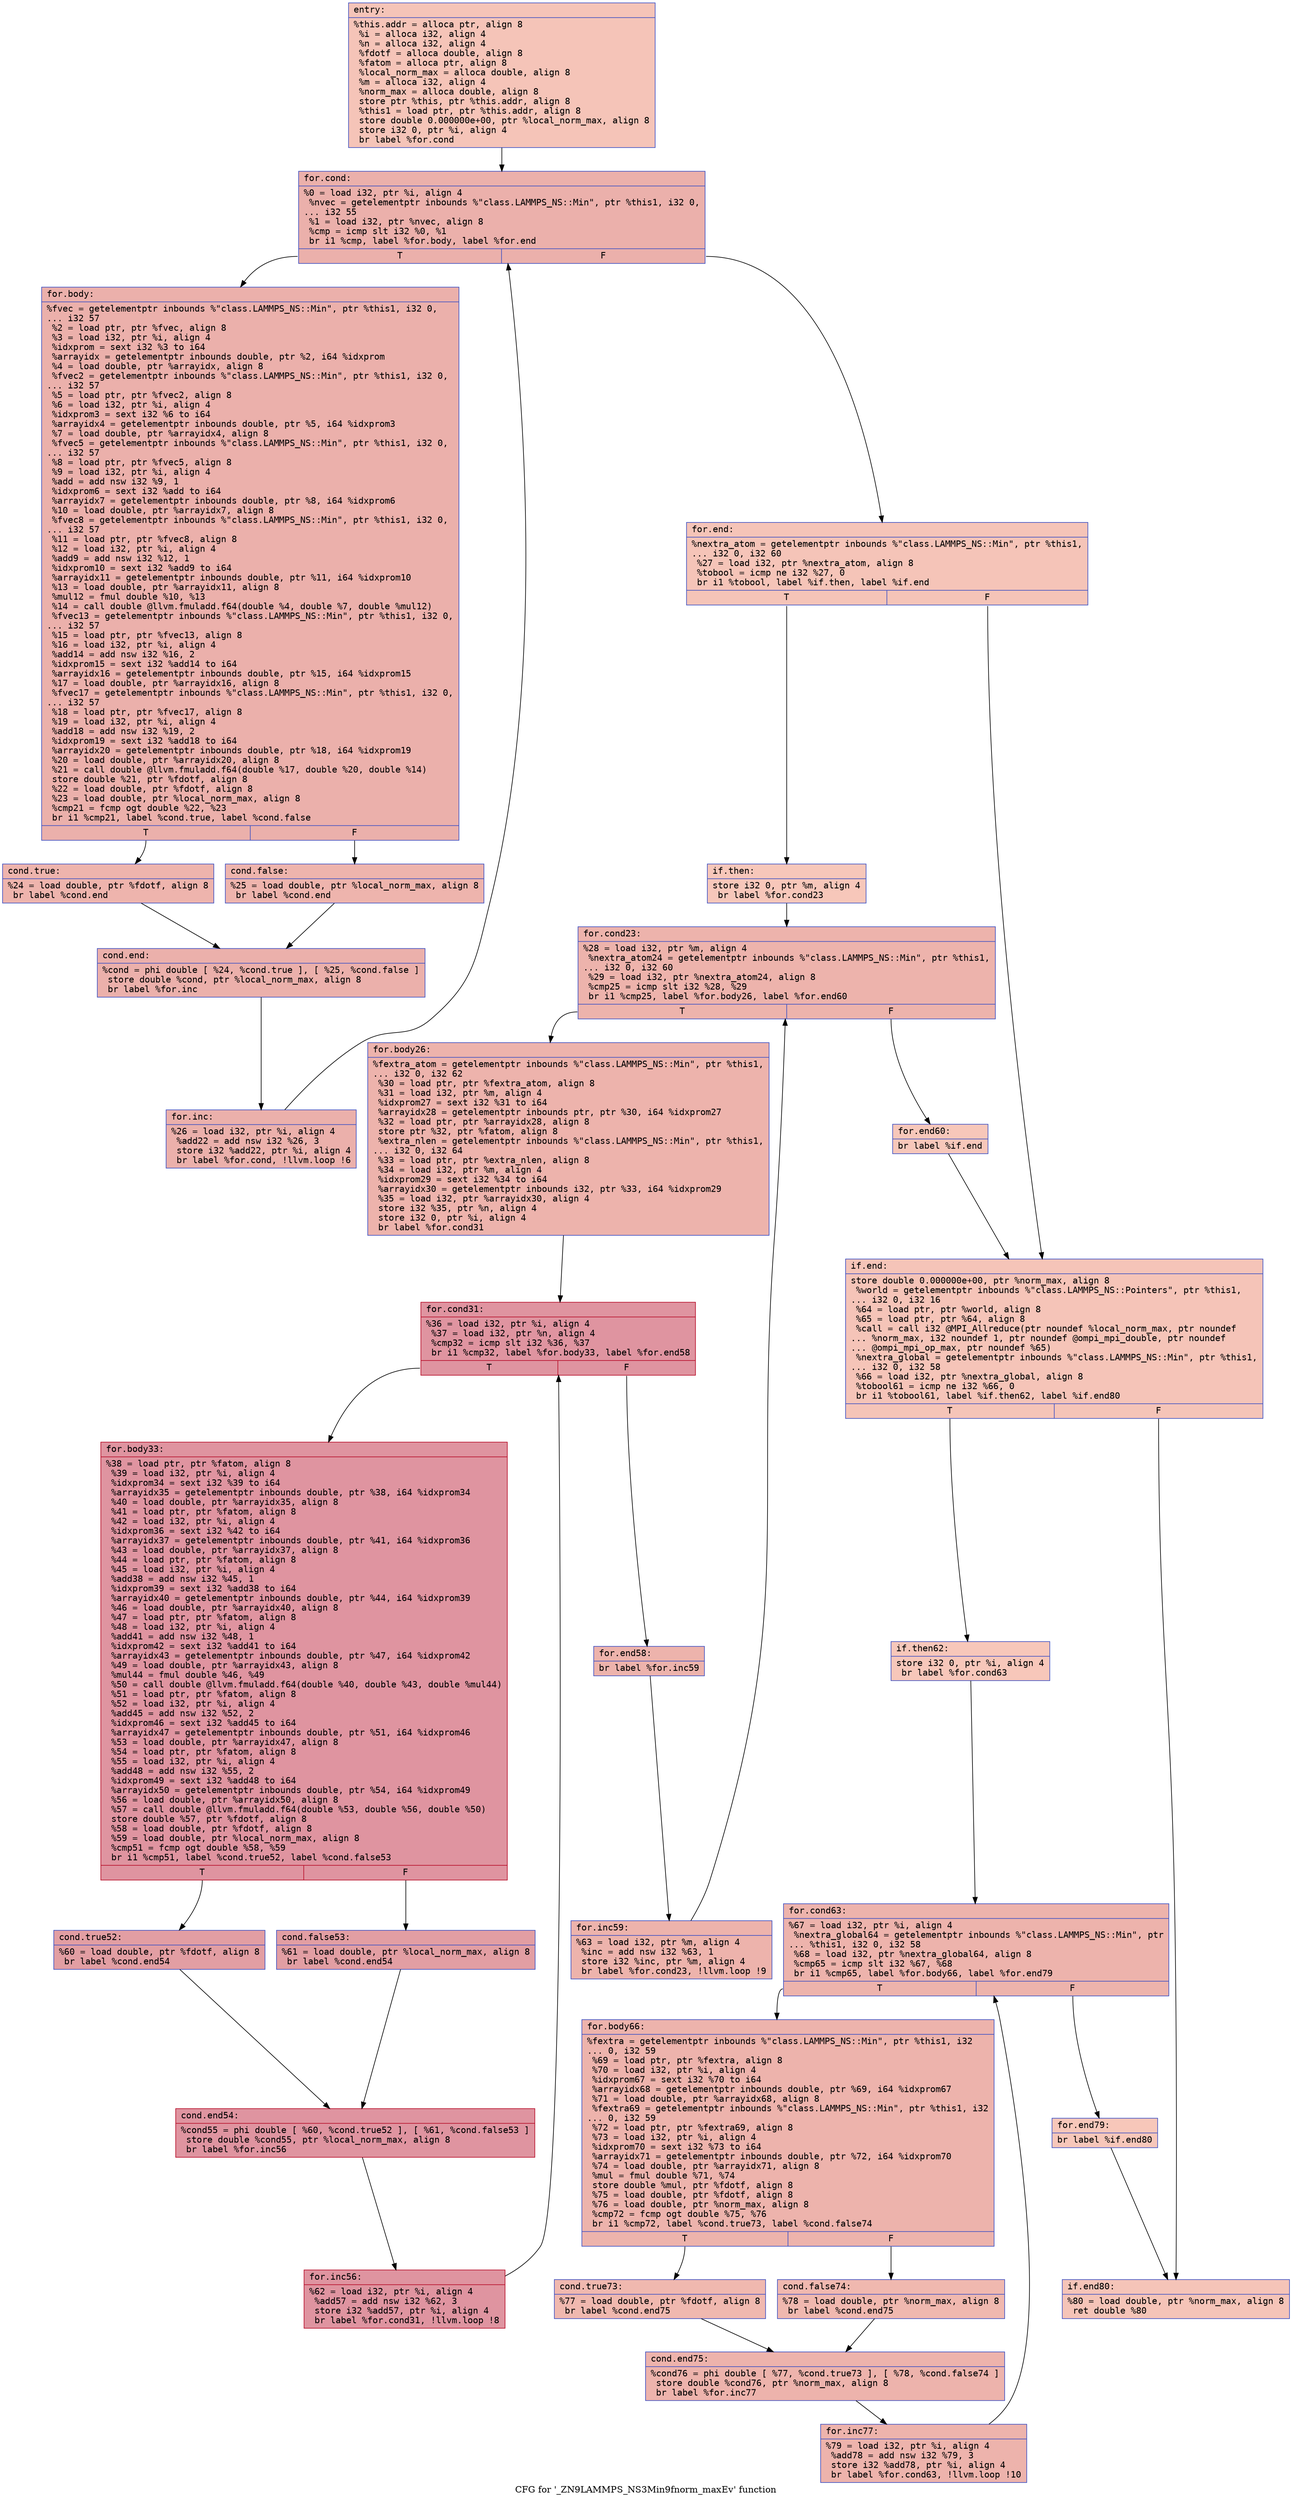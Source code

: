 digraph "CFG for '_ZN9LAMMPS_NS3Min9fnorm_maxEv' function" {
	label="CFG for '_ZN9LAMMPS_NS3Min9fnorm_maxEv' function";

	Node0x55814ac8fed0 [shape=record,color="#3d50c3ff", style=filled, fillcolor="#e97a5f70" fontname="Courier",label="{entry:\l|  %this.addr = alloca ptr, align 8\l  %i = alloca i32, align 4\l  %n = alloca i32, align 4\l  %fdotf = alloca double, align 8\l  %fatom = alloca ptr, align 8\l  %local_norm_max = alloca double, align 8\l  %m = alloca i32, align 4\l  %norm_max = alloca double, align 8\l  store ptr %this, ptr %this.addr, align 8\l  %this1 = load ptr, ptr %this.addr, align 8\l  store double 0.000000e+00, ptr %local_norm_max, align 8\l  store i32 0, ptr %i, align 4\l  br label %for.cond\l}"];
	Node0x55814ac8fed0 -> Node0x55814ac92bb0[tooltip="entry -> for.cond\nProbability 100.00%" ];
	Node0x55814ac92bb0 [shape=record,color="#3d50c3ff", style=filled, fillcolor="#d24b4070" fontname="Courier",label="{for.cond:\l|  %0 = load i32, ptr %i, align 4\l  %nvec = getelementptr inbounds %\"class.LAMMPS_NS::Min\", ptr %this1, i32 0,\l... i32 55\l  %1 = load i32, ptr %nvec, align 8\l  %cmp = icmp slt i32 %0, %1\l  br i1 %cmp, label %for.body, label %for.end\l|{<s0>T|<s1>F}}"];
	Node0x55814ac92bb0:s0 -> Node0x55814ac930d0[tooltip="for.cond -> for.body\nProbability 96.88%" ];
	Node0x55814ac92bb0:s1 -> Node0x55814ac93150[tooltip="for.cond -> for.end\nProbability 3.12%" ];
	Node0x55814ac930d0 [shape=record,color="#3d50c3ff", style=filled, fillcolor="#d24b4070" fontname="Courier",label="{for.body:\l|  %fvec = getelementptr inbounds %\"class.LAMMPS_NS::Min\", ptr %this1, i32 0,\l... i32 57\l  %2 = load ptr, ptr %fvec, align 8\l  %3 = load i32, ptr %i, align 4\l  %idxprom = sext i32 %3 to i64\l  %arrayidx = getelementptr inbounds double, ptr %2, i64 %idxprom\l  %4 = load double, ptr %arrayidx, align 8\l  %fvec2 = getelementptr inbounds %\"class.LAMMPS_NS::Min\", ptr %this1, i32 0,\l... i32 57\l  %5 = load ptr, ptr %fvec2, align 8\l  %6 = load i32, ptr %i, align 4\l  %idxprom3 = sext i32 %6 to i64\l  %arrayidx4 = getelementptr inbounds double, ptr %5, i64 %idxprom3\l  %7 = load double, ptr %arrayidx4, align 8\l  %fvec5 = getelementptr inbounds %\"class.LAMMPS_NS::Min\", ptr %this1, i32 0,\l... i32 57\l  %8 = load ptr, ptr %fvec5, align 8\l  %9 = load i32, ptr %i, align 4\l  %add = add nsw i32 %9, 1\l  %idxprom6 = sext i32 %add to i64\l  %arrayidx7 = getelementptr inbounds double, ptr %8, i64 %idxprom6\l  %10 = load double, ptr %arrayidx7, align 8\l  %fvec8 = getelementptr inbounds %\"class.LAMMPS_NS::Min\", ptr %this1, i32 0,\l... i32 57\l  %11 = load ptr, ptr %fvec8, align 8\l  %12 = load i32, ptr %i, align 4\l  %add9 = add nsw i32 %12, 1\l  %idxprom10 = sext i32 %add9 to i64\l  %arrayidx11 = getelementptr inbounds double, ptr %11, i64 %idxprom10\l  %13 = load double, ptr %arrayidx11, align 8\l  %mul12 = fmul double %10, %13\l  %14 = call double @llvm.fmuladd.f64(double %4, double %7, double %mul12)\l  %fvec13 = getelementptr inbounds %\"class.LAMMPS_NS::Min\", ptr %this1, i32 0,\l... i32 57\l  %15 = load ptr, ptr %fvec13, align 8\l  %16 = load i32, ptr %i, align 4\l  %add14 = add nsw i32 %16, 2\l  %idxprom15 = sext i32 %add14 to i64\l  %arrayidx16 = getelementptr inbounds double, ptr %15, i64 %idxprom15\l  %17 = load double, ptr %arrayidx16, align 8\l  %fvec17 = getelementptr inbounds %\"class.LAMMPS_NS::Min\", ptr %this1, i32 0,\l... i32 57\l  %18 = load ptr, ptr %fvec17, align 8\l  %19 = load i32, ptr %i, align 4\l  %add18 = add nsw i32 %19, 2\l  %idxprom19 = sext i32 %add18 to i64\l  %arrayidx20 = getelementptr inbounds double, ptr %18, i64 %idxprom19\l  %20 = load double, ptr %arrayidx20, align 8\l  %21 = call double @llvm.fmuladd.f64(double %17, double %20, double %14)\l  store double %21, ptr %fdotf, align 8\l  %22 = load double, ptr %fdotf, align 8\l  %23 = load double, ptr %local_norm_max, align 8\l  %cmp21 = fcmp ogt double %22, %23\l  br i1 %cmp21, label %cond.true, label %cond.false\l|{<s0>T|<s1>F}}"];
	Node0x55814ac930d0:s0 -> Node0x55814ac951a0[tooltip="for.body -> cond.true\nProbability 50.00%" ];
	Node0x55814ac930d0:s1 -> Node0x55814ac951f0[tooltip="for.body -> cond.false\nProbability 50.00%" ];
	Node0x55814ac951a0 [shape=record,color="#3d50c3ff", style=filled, fillcolor="#d8564670" fontname="Courier",label="{cond.true:\l|  %24 = load double, ptr %fdotf, align 8\l  br label %cond.end\l}"];
	Node0x55814ac951a0 -> Node0x55814ac95370[tooltip="cond.true -> cond.end\nProbability 100.00%" ];
	Node0x55814ac951f0 [shape=record,color="#3d50c3ff", style=filled, fillcolor="#d8564670" fontname="Courier",label="{cond.false:\l|  %25 = load double, ptr %local_norm_max, align 8\l  br label %cond.end\l}"];
	Node0x55814ac951f0 -> Node0x55814ac95370[tooltip="cond.false -> cond.end\nProbability 100.00%" ];
	Node0x55814ac95370 [shape=record,color="#3d50c3ff", style=filled, fillcolor="#d24b4070" fontname="Courier",label="{cond.end:\l|  %cond = phi double [ %24, %cond.true ], [ %25, %cond.false ]\l  store double %cond, ptr %local_norm_max, align 8\l  br label %for.inc\l}"];
	Node0x55814ac95370 -> Node0x55814ac955f0[tooltip="cond.end -> for.inc\nProbability 100.00%" ];
	Node0x55814ac955f0 [shape=record,color="#3d50c3ff", style=filled, fillcolor="#d24b4070" fontname="Courier",label="{for.inc:\l|  %26 = load i32, ptr %i, align 4\l  %add22 = add nsw i32 %26, 3\l  store i32 %add22, ptr %i, align 4\l  br label %for.cond, !llvm.loop !6\l}"];
	Node0x55814ac955f0 -> Node0x55814ac92bb0[tooltip="for.inc -> for.cond\nProbability 100.00%" ];
	Node0x55814ac93150 [shape=record,color="#3d50c3ff", style=filled, fillcolor="#e97a5f70" fontname="Courier",label="{for.end:\l|  %nextra_atom = getelementptr inbounds %\"class.LAMMPS_NS::Min\", ptr %this1,\l... i32 0, i32 60\l  %27 = load i32, ptr %nextra_atom, align 8\l  %tobool = icmp ne i32 %27, 0\l  br i1 %tobool, label %if.then, label %if.end\l|{<s0>T|<s1>F}}"];
	Node0x55814ac93150:s0 -> Node0x55814ac95c80[tooltip="for.end -> if.then\nProbability 62.50%" ];
	Node0x55814ac93150:s1 -> Node0x55814ac93d30[tooltip="for.end -> if.end\nProbability 37.50%" ];
	Node0x55814ac95c80 [shape=record,color="#3d50c3ff", style=filled, fillcolor="#ec7f6370" fontname="Courier",label="{if.then:\l|  store i32 0, ptr %m, align 4\l  br label %for.cond23\l}"];
	Node0x55814ac95c80 -> Node0x55814ac93ef0[tooltip="if.then -> for.cond23\nProbability 100.00%" ];
	Node0x55814ac93ef0 [shape=record,color="#3d50c3ff", style=filled, fillcolor="#d6524470" fontname="Courier",label="{for.cond23:\l|  %28 = load i32, ptr %m, align 4\l  %nextra_atom24 = getelementptr inbounds %\"class.LAMMPS_NS::Min\", ptr %this1,\l... i32 0, i32 60\l  %29 = load i32, ptr %nextra_atom24, align 8\l  %cmp25 = icmp slt i32 %28, %29\l  br i1 %cmp25, label %for.body26, label %for.end60\l|{<s0>T|<s1>F}}"];
	Node0x55814ac93ef0:s0 -> Node0x55814ac965b0[tooltip="for.cond23 -> for.body26\nProbability 96.88%" ];
	Node0x55814ac93ef0:s1 -> Node0x55814ac96630[tooltip="for.cond23 -> for.end60\nProbability 3.12%" ];
	Node0x55814ac965b0 [shape=record,color="#3d50c3ff", style=filled, fillcolor="#d6524470" fontname="Courier",label="{for.body26:\l|  %fextra_atom = getelementptr inbounds %\"class.LAMMPS_NS::Min\", ptr %this1,\l... i32 0, i32 62\l  %30 = load ptr, ptr %fextra_atom, align 8\l  %31 = load i32, ptr %m, align 4\l  %idxprom27 = sext i32 %31 to i64\l  %arrayidx28 = getelementptr inbounds ptr, ptr %30, i64 %idxprom27\l  %32 = load ptr, ptr %arrayidx28, align 8\l  store ptr %32, ptr %fatom, align 8\l  %extra_nlen = getelementptr inbounds %\"class.LAMMPS_NS::Min\", ptr %this1,\l... i32 0, i32 64\l  %33 = load ptr, ptr %extra_nlen, align 8\l  %34 = load i32, ptr %m, align 4\l  %idxprom29 = sext i32 %34 to i64\l  %arrayidx30 = getelementptr inbounds i32, ptr %33, i64 %idxprom29\l  %35 = load i32, ptr %arrayidx30, align 4\l  store i32 %35, ptr %n, align 4\l  store i32 0, ptr %i, align 4\l  br label %for.cond31\l}"];
	Node0x55814ac965b0 -> Node0x55814ac970f0[tooltip="for.body26 -> for.cond31\nProbability 100.00%" ];
	Node0x55814ac970f0 [shape=record,color="#b70d28ff", style=filled, fillcolor="#b70d2870" fontname="Courier",label="{for.cond31:\l|  %36 = load i32, ptr %i, align 4\l  %37 = load i32, ptr %n, align 4\l  %cmp32 = icmp slt i32 %36, %37\l  br i1 %cmp32, label %for.body33, label %for.end58\l|{<s0>T|<s1>F}}"];
	Node0x55814ac970f0:s0 -> Node0x55814ac97390[tooltip="for.cond31 -> for.body33\nProbability 96.88%" ];
	Node0x55814ac970f0:s1 -> Node0x55814ac97410[tooltip="for.cond31 -> for.end58\nProbability 3.12%" ];
	Node0x55814ac97390 [shape=record,color="#b70d28ff", style=filled, fillcolor="#b70d2870" fontname="Courier",label="{for.body33:\l|  %38 = load ptr, ptr %fatom, align 8\l  %39 = load i32, ptr %i, align 4\l  %idxprom34 = sext i32 %39 to i64\l  %arrayidx35 = getelementptr inbounds double, ptr %38, i64 %idxprom34\l  %40 = load double, ptr %arrayidx35, align 8\l  %41 = load ptr, ptr %fatom, align 8\l  %42 = load i32, ptr %i, align 4\l  %idxprom36 = sext i32 %42 to i64\l  %arrayidx37 = getelementptr inbounds double, ptr %41, i64 %idxprom36\l  %43 = load double, ptr %arrayidx37, align 8\l  %44 = load ptr, ptr %fatom, align 8\l  %45 = load i32, ptr %i, align 4\l  %add38 = add nsw i32 %45, 1\l  %idxprom39 = sext i32 %add38 to i64\l  %arrayidx40 = getelementptr inbounds double, ptr %44, i64 %idxprom39\l  %46 = load double, ptr %arrayidx40, align 8\l  %47 = load ptr, ptr %fatom, align 8\l  %48 = load i32, ptr %i, align 4\l  %add41 = add nsw i32 %48, 1\l  %idxprom42 = sext i32 %add41 to i64\l  %arrayidx43 = getelementptr inbounds double, ptr %47, i64 %idxprom42\l  %49 = load double, ptr %arrayidx43, align 8\l  %mul44 = fmul double %46, %49\l  %50 = call double @llvm.fmuladd.f64(double %40, double %43, double %mul44)\l  %51 = load ptr, ptr %fatom, align 8\l  %52 = load i32, ptr %i, align 4\l  %add45 = add nsw i32 %52, 2\l  %idxprom46 = sext i32 %add45 to i64\l  %arrayidx47 = getelementptr inbounds double, ptr %51, i64 %idxprom46\l  %53 = load double, ptr %arrayidx47, align 8\l  %54 = load ptr, ptr %fatom, align 8\l  %55 = load i32, ptr %i, align 4\l  %add48 = add nsw i32 %55, 2\l  %idxprom49 = sext i32 %add48 to i64\l  %arrayidx50 = getelementptr inbounds double, ptr %54, i64 %idxprom49\l  %56 = load double, ptr %arrayidx50, align 8\l  %57 = call double @llvm.fmuladd.f64(double %53, double %56, double %50)\l  store double %57, ptr %fdotf, align 8\l  %58 = load double, ptr %fdotf, align 8\l  %59 = load double, ptr %local_norm_max, align 8\l  %cmp51 = fcmp ogt double %58, %59\l  br i1 %cmp51, label %cond.true52, label %cond.false53\l|{<s0>T|<s1>F}}"];
	Node0x55814ac97390:s0 -> Node0x55814ac99710[tooltip="for.body33 -> cond.true52\nProbability 50.00%" ];
	Node0x55814ac97390:s1 -> Node0x55814ac99760[tooltip="for.body33 -> cond.false53\nProbability 50.00%" ];
	Node0x55814ac99710 [shape=record,color="#3d50c3ff", style=filled, fillcolor="#be242e70" fontname="Courier",label="{cond.true52:\l|  %60 = load double, ptr %fdotf, align 8\l  br label %cond.end54\l}"];
	Node0x55814ac99710 -> Node0x55814ac99940[tooltip="cond.true52 -> cond.end54\nProbability 100.00%" ];
	Node0x55814ac99760 [shape=record,color="#3d50c3ff", style=filled, fillcolor="#be242e70" fontname="Courier",label="{cond.false53:\l|  %61 = load double, ptr %local_norm_max, align 8\l  br label %cond.end54\l}"];
	Node0x55814ac99760 -> Node0x55814ac99940[tooltip="cond.false53 -> cond.end54\nProbability 100.00%" ];
	Node0x55814ac99940 [shape=record,color="#b70d28ff", style=filled, fillcolor="#b70d2870" fontname="Courier",label="{cond.end54:\l|  %cond55 = phi double [ %60, %cond.true52 ], [ %61, %cond.false53 ]\l  store double %cond55, ptr %local_norm_max, align 8\l  br label %for.inc56\l}"];
	Node0x55814ac99940 -> Node0x55814ac99bc0[tooltip="cond.end54 -> for.inc56\nProbability 100.00%" ];
	Node0x55814ac99bc0 [shape=record,color="#b70d28ff", style=filled, fillcolor="#b70d2870" fontname="Courier",label="{for.inc56:\l|  %62 = load i32, ptr %i, align 4\l  %add57 = add nsw i32 %62, 3\l  store i32 %add57, ptr %i, align 4\l  br label %for.cond31, !llvm.loop !8\l}"];
	Node0x55814ac99bc0 -> Node0x55814ac970f0[tooltip="for.inc56 -> for.cond31\nProbability 100.00%" ];
	Node0x55814ac97410 [shape=record,color="#3d50c3ff", style=filled, fillcolor="#d6524470" fontname="Courier",label="{for.end58:\l|  br label %for.inc59\l}"];
	Node0x55814ac97410 -> Node0x55814ac9a0a0[tooltip="for.end58 -> for.inc59\nProbability 100.00%" ];
	Node0x55814ac9a0a0 [shape=record,color="#3d50c3ff", style=filled, fillcolor="#d6524470" fontname="Courier",label="{for.inc59:\l|  %63 = load i32, ptr %m, align 4\l  %inc = add nsw i32 %63, 1\l  store i32 %inc, ptr %m, align 4\l  br label %for.cond23, !llvm.loop !9\l}"];
	Node0x55814ac9a0a0 -> Node0x55814ac93ef0[tooltip="for.inc59 -> for.cond23\nProbability 100.00%" ];
	Node0x55814ac96630 [shape=record,color="#3d50c3ff", style=filled, fillcolor="#ec7f6370" fontname="Courier",label="{for.end60:\l|  br label %if.end\l}"];
	Node0x55814ac96630 -> Node0x55814ac93d30[tooltip="for.end60 -> if.end\nProbability 100.00%" ];
	Node0x55814ac93d30 [shape=record,color="#3d50c3ff", style=filled, fillcolor="#e97a5f70" fontname="Courier",label="{if.end:\l|  store double 0.000000e+00, ptr %norm_max, align 8\l  %world = getelementptr inbounds %\"class.LAMMPS_NS::Pointers\", ptr %this1,\l... i32 0, i32 16\l  %64 = load ptr, ptr %world, align 8\l  %65 = load ptr, ptr %64, align 8\l  %call = call i32 @MPI_Allreduce(ptr noundef %local_norm_max, ptr noundef\l... %norm_max, i32 noundef 1, ptr noundef @ompi_mpi_double, ptr noundef\l... @ompi_mpi_op_max, ptr noundef %65)\l  %nextra_global = getelementptr inbounds %\"class.LAMMPS_NS::Min\", ptr %this1,\l... i32 0, i32 58\l  %66 = load i32, ptr %nextra_global, align 8\l  %tobool61 = icmp ne i32 %66, 0\l  br i1 %tobool61, label %if.then62, label %if.end80\l|{<s0>T|<s1>F}}"];
	Node0x55814ac93d30:s0 -> Node0x55814ac9ac10[tooltip="if.end -> if.then62\nProbability 62.50%" ];
	Node0x55814ac93d30:s1 -> Node0x55814ac9ac90[tooltip="if.end -> if.end80\nProbability 37.50%" ];
	Node0x55814ac9ac10 [shape=record,color="#3d50c3ff", style=filled, fillcolor="#ec7f6370" fontname="Courier",label="{if.then62:\l|  store i32 0, ptr %i, align 4\l  br label %for.cond63\l}"];
	Node0x55814ac9ac10 -> Node0x55814ac95e40[tooltip="if.then62 -> for.cond63\nProbability 100.00%" ];
	Node0x55814ac95e40 [shape=record,color="#3d50c3ff", style=filled, fillcolor="#d6524470" fontname="Courier",label="{for.cond63:\l|  %67 = load i32, ptr %i, align 4\l  %nextra_global64 = getelementptr inbounds %\"class.LAMMPS_NS::Min\", ptr\l... %this1, i32 0, i32 58\l  %68 = load i32, ptr %nextra_global64, align 8\l  %cmp65 = icmp slt i32 %67, %68\l  br i1 %cmp65, label %for.body66, label %for.end79\l|{<s0>T|<s1>F}}"];
	Node0x55814ac95e40:s0 -> Node0x55814ac961e0[tooltip="for.cond63 -> for.body66\nProbability 96.88%" ];
	Node0x55814ac95e40:s1 -> Node0x55814ac96230[tooltip="for.cond63 -> for.end79\nProbability 3.12%" ];
	Node0x55814ac961e0 [shape=record,color="#3d50c3ff", style=filled, fillcolor="#d6524470" fontname="Courier",label="{for.body66:\l|  %fextra = getelementptr inbounds %\"class.LAMMPS_NS::Min\", ptr %this1, i32\l... 0, i32 59\l  %69 = load ptr, ptr %fextra, align 8\l  %70 = load i32, ptr %i, align 4\l  %idxprom67 = sext i32 %70 to i64\l  %arrayidx68 = getelementptr inbounds double, ptr %69, i64 %idxprom67\l  %71 = load double, ptr %arrayidx68, align 8\l  %fextra69 = getelementptr inbounds %\"class.LAMMPS_NS::Min\", ptr %this1, i32\l... 0, i32 59\l  %72 = load ptr, ptr %fextra69, align 8\l  %73 = load i32, ptr %i, align 4\l  %idxprom70 = sext i32 %73 to i64\l  %arrayidx71 = getelementptr inbounds double, ptr %72, i64 %idxprom70\l  %74 = load double, ptr %arrayidx71, align 8\l  %mul = fmul double %71, %74\l  store double %mul, ptr %fdotf, align 8\l  %75 = load double, ptr %fdotf, align 8\l  %76 = load double, ptr %norm_max, align 8\l  %cmp72 = fcmp ogt double %75, %76\l  br i1 %cmp72, label %cond.true73, label %cond.false74\l|{<s0>T|<s1>F}}"];
	Node0x55814ac961e0:s0 -> Node0x55814ac9c490[tooltip="for.body66 -> cond.true73\nProbability 50.00%" ];
	Node0x55814ac961e0:s1 -> Node0x55814ac9c510[tooltip="for.body66 -> cond.false74\nProbability 50.00%" ];
	Node0x55814ac9c490 [shape=record,color="#3d50c3ff", style=filled, fillcolor="#dc5d4a70" fontname="Courier",label="{cond.true73:\l|  %77 = load double, ptr %fdotf, align 8\l  br label %cond.end75\l}"];
	Node0x55814ac9c490 -> Node0x55814ac9c6c0[tooltip="cond.true73 -> cond.end75\nProbability 100.00%" ];
	Node0x55814ac9c510 [shape=record,color="#3d50c3ff", style=filled, fillcolor="#dc5d4a70" fontname="Courier",label="{cond.false74:\l|  %78 = load double, ptr %norm_max, align 8\l  br label %cond.end75\l}"];
	Node0x55814ac9c510 -> Node0x55814ac9c6c0[tooltip="cond.false74 -> cond.end75\nProbability 100.00%" ];
	Node0x55814ac9c6c0 [shape=record,color="#3d50c3ff", style=filled, fillcolor="#d6524470" fontname="Courier",label="{cond.end75:\l|  %cond76 = phi double [ %77, %cond.true73 ], [ %78, %cond.false74 ]\l  store double %cond76, ptr %norm_max, align 8\l  br label %for.inc77\l}"];
	Node0x55814ac9c6c0 -> Node0x55814ac9c960[tooltip="cond.end75 -> for.inc77\nProbability 100.00%" ];
	Node0x55814ac9c960 [shape=record,color="#3d50c3ff", style=filled, fillcolor="#d6524470" fontname="Courier",label="{for.inc77:\l|  %79 = load i32, ptr %i, align 4\l  %add78 = add nsw i32 %79, 3\l  store i32 %add78, ptr %i, align 4\l  br label %for.cond63, !llvm.loop !10\l}"];
	Node0x55814ac9c960 -> Node0x55814ac95e40[tooltip="for.inc77 -> for.cond63\nProbability 100.00%" ];
	Node0x55814ac96230 [shape=record,color="#3d50c3ff", style=filled, fillcolor="#ec7f6370" fontname="Courier",label="{for.end79:\l|  br label %if.end80\l}"];
	Node0x55814ac96230 -> Node0x55814ac9ac90[tooltip="for.end79 -> if.end80\nProbability 100.00%" ];
	Node0x55814ac9ac90 [shape=record,color="#3d50c3ff", style=filled, fillcolor="#e97a5f70" fontname="Courier",label="{if.end80:\l|  %80 = load double, ptr %norm_max, align 8\l  ret double %80\l}"];
}
